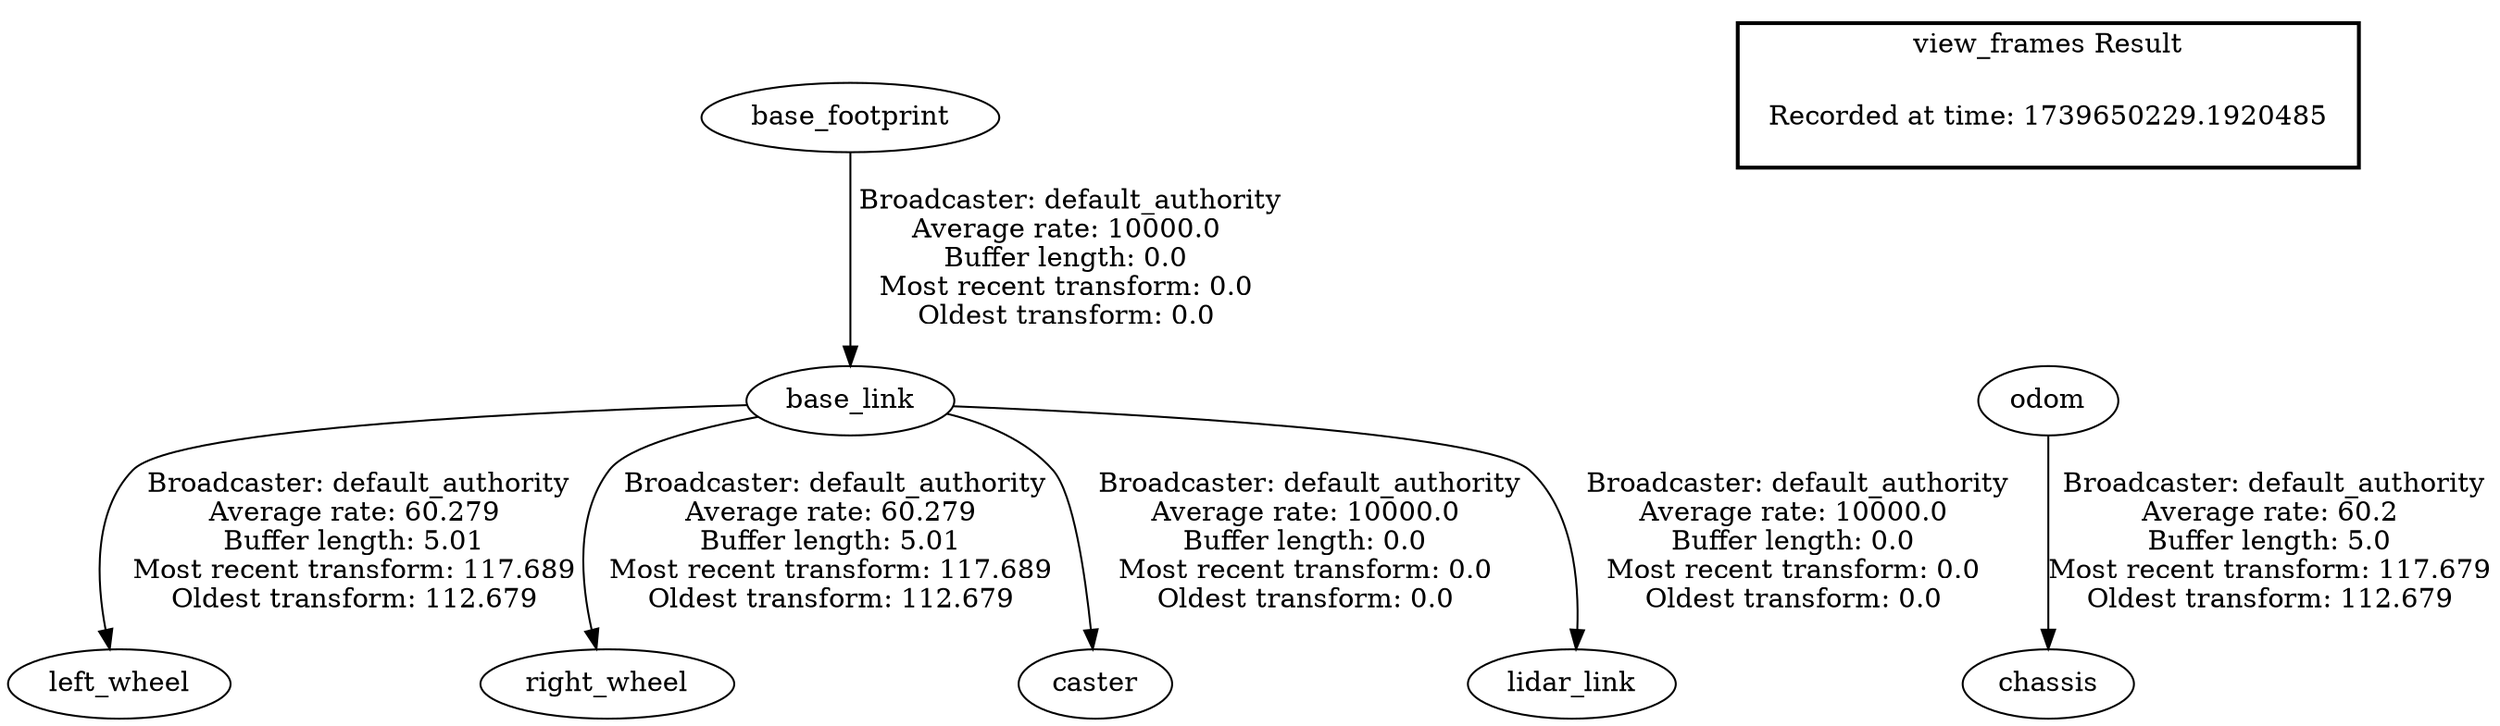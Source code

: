 digraph G {
"base_link" -> "left_wheel"[label=" Broadcaster: default_authority\nAverage rate: 60.279\nBuffer length: 5.01\nMost recent transform: 117.689\nOldest transform: 112.679\n"];
"base_footprint" -> "base_link"[label=" Broadcaster: default_authority\nAverage rate: 10000.0\nBuffer length: 0.0\nMost recent transform: 0.0\nOldest transform: 0.0\n"];
"base_link" -> "right_wheel"[label=" Broadcaster: default_authority\nAverage rate: 60.279\nBuffer length: 5.01\nMost recent transform: 117.689\nOldest transform: 112.679\n"];
"base_link" -> "caster"[label=" Broadcaster: default_authority\nAverage rate: 10000.0\nBuffer length: 0.0\nMost recent transform: 0.0\nOldest transform: 0.0\n"];
"base_link" -> "lidar_link"[label=" Broadcaster: default_authority\nAverage rate: 10000.0\nBuffer length: 0.0\nMost recent transform: 0.0\nOldest transform: 0.0\n"];
"odom" -> "chassis"[label=" Broadcaster: default_authority\nAverage rate: 60.2\nBuffer length: 5.0\nMost recent transform: 117.679\nOldest transform: 112.679\n"];
edge [style=invis];
 subgraph cluster_legend { style=bold; color=black; label ="view_frames Result";
"Recorded at time: 1739650229.1920485"[ shape=plaintext ] ;
}->"odom";
}
